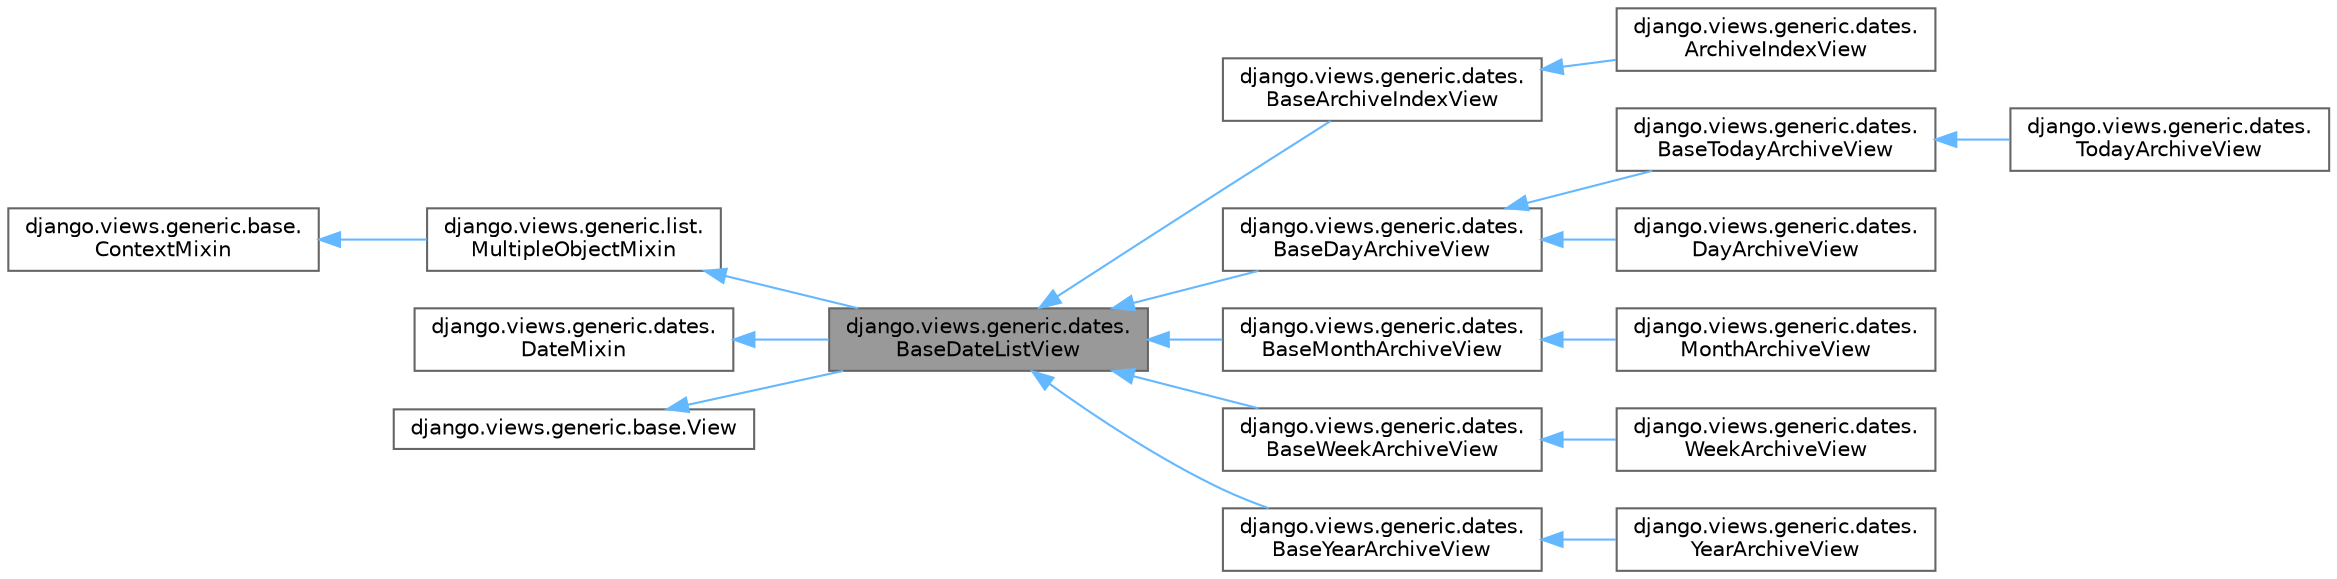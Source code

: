 digraph "django.views.generic.dates.BaseDateListView"
{
 // LATEX_PDF_SIZE
  bgcolor="transparent";
  edge [fontname=Helvetica,fontsize=10,labelfontname=Helvetica,labelfontsize=10];
  node [fontname=Helvetica,fontsize=10,shape=box,height=0.2,width=0.4];
  rankdir="LR";
  Node1 [id="Node000001",label="django.views.generic.dates.\lBaseDateListView",height=0.2,width=0.4,color="gray40", fillcolor="grey60", style="filled", fontcolor="black",tooltip=" "];
  Node2 -> Node1 [id="edge1_Node000001_Node000002",dir="back",color="steelblue1",style="solid",tooltip=" "];
  Node2 [id="Node000002",label="django.views.generic.list.\lMultipleObjectMixin",height=0.2,width=0.4,color="gray40", fillcolor="white", style="filled",URL="$classdjango_1_1views_1_1generic_1_1list_1_1_multiple_object_mixin.html",tooltip=" "];
  Node3 -> Node2 [id="edge2_Node000002_Node000003",dir="back",color="steelblue1",style="solid",tooltip=" "];
  Node3 [id="Node000003",label="django.views.generic.base.\lContextMixin",height=0.2,width=0.4,color="gray40", fillcolor="white", style="filled",URL="$classdjango_1_1views_1_1generic_1_1base_1_1_context_mixin.html",tooltip=" "];
  Node4 -> Node1 [id="edge3_Node000001_Node000004",dir="back",color="steelblue1",style="solid",tooltip=" "];
  Node4 [id="Node000004",label="django.views.generic.dates.\lDateMixin",height=0.2,width=0.4,color="gray40", fillcolor="white", style="filled",URL="$classdjango_1_1views_1_1generic_1_1dates_1_1_date_mixin.html",tooltip=" "];
  Node5 -> Node1 [id="edge4_Node000001_Node000005",dir="back",color="steelblue1",style="solid",tooltip=" "];
  Node5 [id="Node000005",label="django.views.generic.base.View",height=0.2,width=0.4,color="gray40", fillcolor="white", style="filled",URL="$classdjango_1_1views_1_1generic_1_1base_1_1_view.html",tooltip=" "];
  Node1 -> Node6 [id="edge5_Node000001_Node000006",dir="back",color="steelblue1",style="solid",tooltip=" "];
  Node6 [id="Node000006",label="django.views.generic.dates.\lBaseArchiveIndexView",height=0.2,width=0.4,color="gray40", fillcolor="white", style="filled",URL="$classdjango_1_1views_1_1generic_1_1dates_1_1_base_archive_index_view.html",tooltip=" "];
  Node6 -> Node7 [id="edge6_Node000006_Node000007",dir="back",color="steelblue1",style="solid",tooltip=" "];
  Node7 [id="Node000007",label="django.views.generic.dates.\lArchiveIndexView",height=0.2,width=0.4,color="gray40", fillcolor="white", style="filled",URL="$classdjango_1_1views_1_1generic_1_1dates_1_1_archive_index_view.html",tooltip=" "];
  Node1 -> Node8 [id="edge7_Node000001_Node000008",dir="back",color="steelblue1",style="solid",tooltip=" "];
  Node8 [id="Node000008",label="django.views.generic.dates.\lBaseDayArchiveView",height=0.2,width=0.4,color="gray40", fillcolor="white", style="filled",URL="$classdjango_1_1views_1_1generic_1_1dates_1_1_base_day_archive_view.html",tooltip=" "];
  Node8 -> Node9 [id="edge8_Node000008_Node000009",dir="back",color="steelblue1",style="solid",tooltip=" "];
  Node9 [id="Node000009",label="django.views.generic.dates.\lBaseTodayArchiveView",height=0.2,width=0.4,color="gray40", fillcolor="white", style="filled",URL="$classdjango_1_1views_1_1generic_1_1dates_1_1_base_today_archive_view.html",tooltip=" "];
  Node9 -> Node10 [id="edge9_Node000009_Node000010",dir="back",color="steelblue1",style="solid",tooltip=" "];
  Node10 [id="Node000010",label="django.views.generic.dates.\lTodayArchiveView",height=0.2,width=0.4,color="gray40", fillcolor="white", style="filled",URL="$classdjango_1_1views_1_1generic_1_1dates_1_1_today_archive_view.html",tooltip=" "];
  Node8 -> Node11 [id="edge10_Node000008_Node000011",dir="back",color="steelblue1",style="solid",tooltip=" "];
  Node11 [id="Node000011",label="django.views.generic.dates.\lDayArchiveView",height=0.2,width=0.4,color="gray40", fillcolor="white", style="filled",URL="$classdjango_1_1views_1_1generic_1_1dates_1_1_day_archive_view.html",tooltip=" "];
  Node1 -> Node12 [id="edge11_Node000001_Node000012",dir="back",color="steelblue1",style="solid",tooltip=" "];
  Node12 [id="Node000012",label="django.views.generic.dates.\lBaseMonthArchiveView",height=0.2,width=0.4,color="gray40", fillcolor="white", style="filled",URL="$classdjango_1_1views_1_1generic_1_1dates_1_1_base_month_archive_view.html",tooltip=" "];
  Node12 -> Node13 [id="edge12_Node000012_Node000013",dir="back",color="steelblue1",style="solid",tooltip=" "];
  Node13 [id="Node000013",label="django.views.generic.dates.\lMonthArchiveView",height=0.2,width=0.4,color="gray40", fillcolor="white", style="filled",URL="$classdjango_1_1views_1_1generic_1_1dates_1_1_month_archive_view.html",tooltip=" "];
  Node1 -> Node14 [id="edge13_Node000001_Node000014",dir="back",color="steelblue1",style="solid",tooltip=" "];
  Node14 [id="Node000014",label="django.views.generic.dates.\lBaseWeekArchiveView",height=0.2,width=0.4,color="gray40", fillcolor="white", style="filled",URL="$classdjango_1_1views_1_1generic_1_1dates_1_1_base_week_archive_view.html",tooltip=" "];
  Node14 -> Node15 [id="edge14_Node000014_Node000015",dir="back",color="steelblue1",style="solid",tooltip=" "];
  Node15 [id="Node000015",label="django.views.generic.dates.\lWeekArchiveView",height=0.2,width=0.4,color="gray40", fillcolor="white", style="filled",URL="$classdjango_1_1views_1_1generic_1_1dates_1_1_week_archive_view.html",tooltip=" "];
  Node1 -> Node16 [id="edge15_Node000001_Node000016",dir="back",color="steelblue1",style="solid",tooltip=" "];
  Node16 [id="Node000016",label="django.views.generic.dates.\lBaseYearArchiveView",height=0.2,width=0.4,color="gray40", fillcolor="white", style="filled",URL="$classdjango_1_1views_1_1generic_1_1dates_1_1_base_year_archive_view.html",tooltip=" "];
  Node16 -> Node17 [id="edge16_Node000016_Node000017",dir="back",color="steelblue1",style="solid",tooltip=" "];
  Node17 [id="Node000017",label="django.views.generic.dates.\lYearArchiveView",height=0.2,width=0.4,color="gray40", fillcolor="white", style="filled",URL="$classdjango_1_1views_1_1generic_1_1dates_1_1_year_archive_view.html",tooltip=" "];
}
